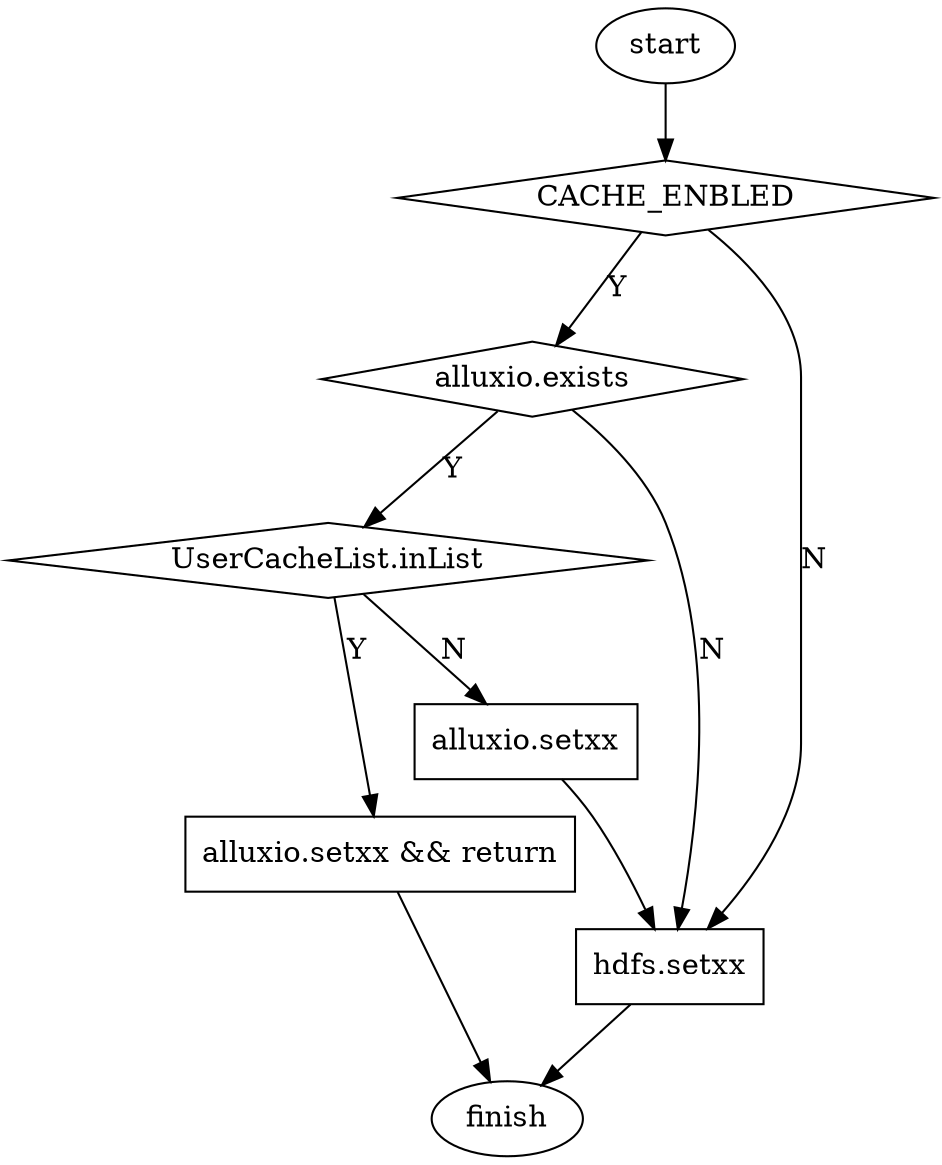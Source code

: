 digraph set{
	CACHE_ENBLED[shape=diamond];
	start[shape=ellipse];
	isExistInAlluxio[shape=diamond, label="alluxio.exists"];
	inList[shape = diamond, label = "UserCacheList.inList"];
	finish[shape=ellipse];
	aSetFinished[shape = box, label = "alluxio.setxx && return"]
	aSet[shape = box, label = "alluxio.setxx"];
	hSet[shape = box, label = "hdfs.setxx"];

	start -> CACHE_ENBLED;
	CACHE_ENBLED -> hSet[label = "N"];
	CACHE_ENBLED -> isExistInAlluxio[label = "Y"];
	isExistInAlluxio -> hSet[label = "N"];
	isExistInAlluxio -> inList[label = "Y"];
	inList -> aSetFinished[label = "Y"];
	inList -> aSet[label = "N"];
	aSet -> hSet;
	hSet -> finish;
	aSetFinished -> finish;
}